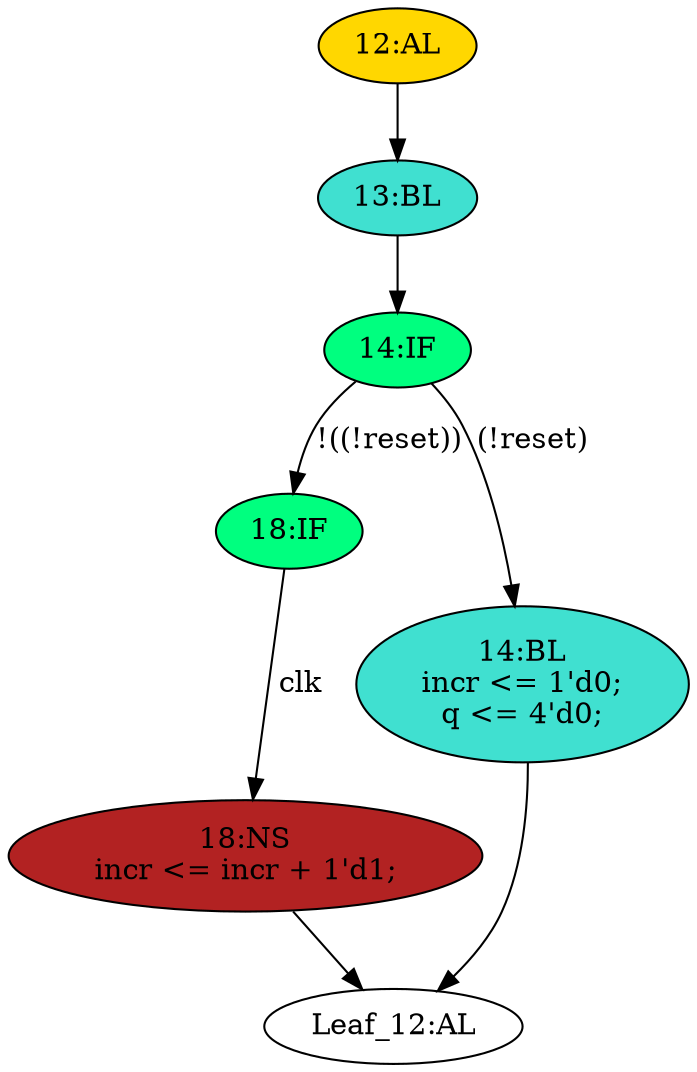 strict digraph "" {
	node [label="\N"];
	"18:IF"	[ast="<pyverilog.vparser.ast.IfStatement object at 0x7f54d99e8390>",
		fillcolor=springgreen,
		label="18:IF",
		statements="[]",
		style=filled,
		typ=IfStatement];
	"18:NS"	[ast="<pyverilog.vparser.ast.NonblockingSubstitution object at 0x7f54d99e8510>",
		fillcolor=firebrick,
		label="18:NS
incr <= incr + 1'd1;",
		statements="[<pyverilog.vparser.ast.NonblockingSubstitution object at 0x7f54d99e8510>]",
		style=filled,
		typ=NonblockingSubstitution];
	"18:IF" -> "18:NS"	[cond="['clk']",
		label=clk,
		lineno=18];
	"14:BL"	[ast="<pyverilog.vparser.ast.Block object at 0x7f54d99e89d0>",
		fillcolor=turquoise,
		label="14:BL
incr <= 1'd0;
q <= 4'd0;",
		statements="[<pyverilog.vparser.ast.NonblockingSubstitution object at 0x7f54d99e8750>, <pyverilog.vparser.ast.NonblockingSubstitution object \
at 0x7f54d99e8890>]",
		style=filled,
		typ=Block];
	"Leaf_12:AL"	[def_var="['q', 'incr']",
		label="Leaf_12:AL"];
	"14:BL" -> "Leaf_12:AL"	[cond="[]",
		lineno=None];
	"18:NS" -> "Leaf_12:AL"	[cond="[]",
		lineno=None];
	"13:BL"	[ast="<pyverilog.vparser.ast.Block object at 0x7f54d99e8a50>",
		fillcolor=turquoise,
		label="13:BL",
		statements="[]",
		style=filled,
		typ=Block];
	"14:IF"	[ast="<pyverilog.vparser.ast.IfStatement object at 0x7f54d99e8a90>",
		fillcolor=springgreen,
		label="14:IF",
		statements="[]",
		style=filled,
		typ=IfStatement];
	"13:BL" -> "14:IF"	[cond="[]",
		lineno=None];
	"14:IF" -> "18:IF"	[cond="['reset']",
		label="!((!reset))",
		lineno=14];
	"14:IF" -> "14:BL"	[cond="['reset']",
		label="(!reset)",
		lineno=14];
	"12:AL"	[ast="<pyverilog.vparser.ast.Always object at 0x7f54d99e8b50>",
		clk_sens=True,
		fillcolor=gold,
		label="12:AL",
		sens="['clk', 'reset']",
		statements="[]",
		style=filled,
		typ=Always,
		use_var="['reset', 'incr', 'clk']"];
	"12:AL" -> "13:BL"	[cond="[]",
		lineno=None];
}
